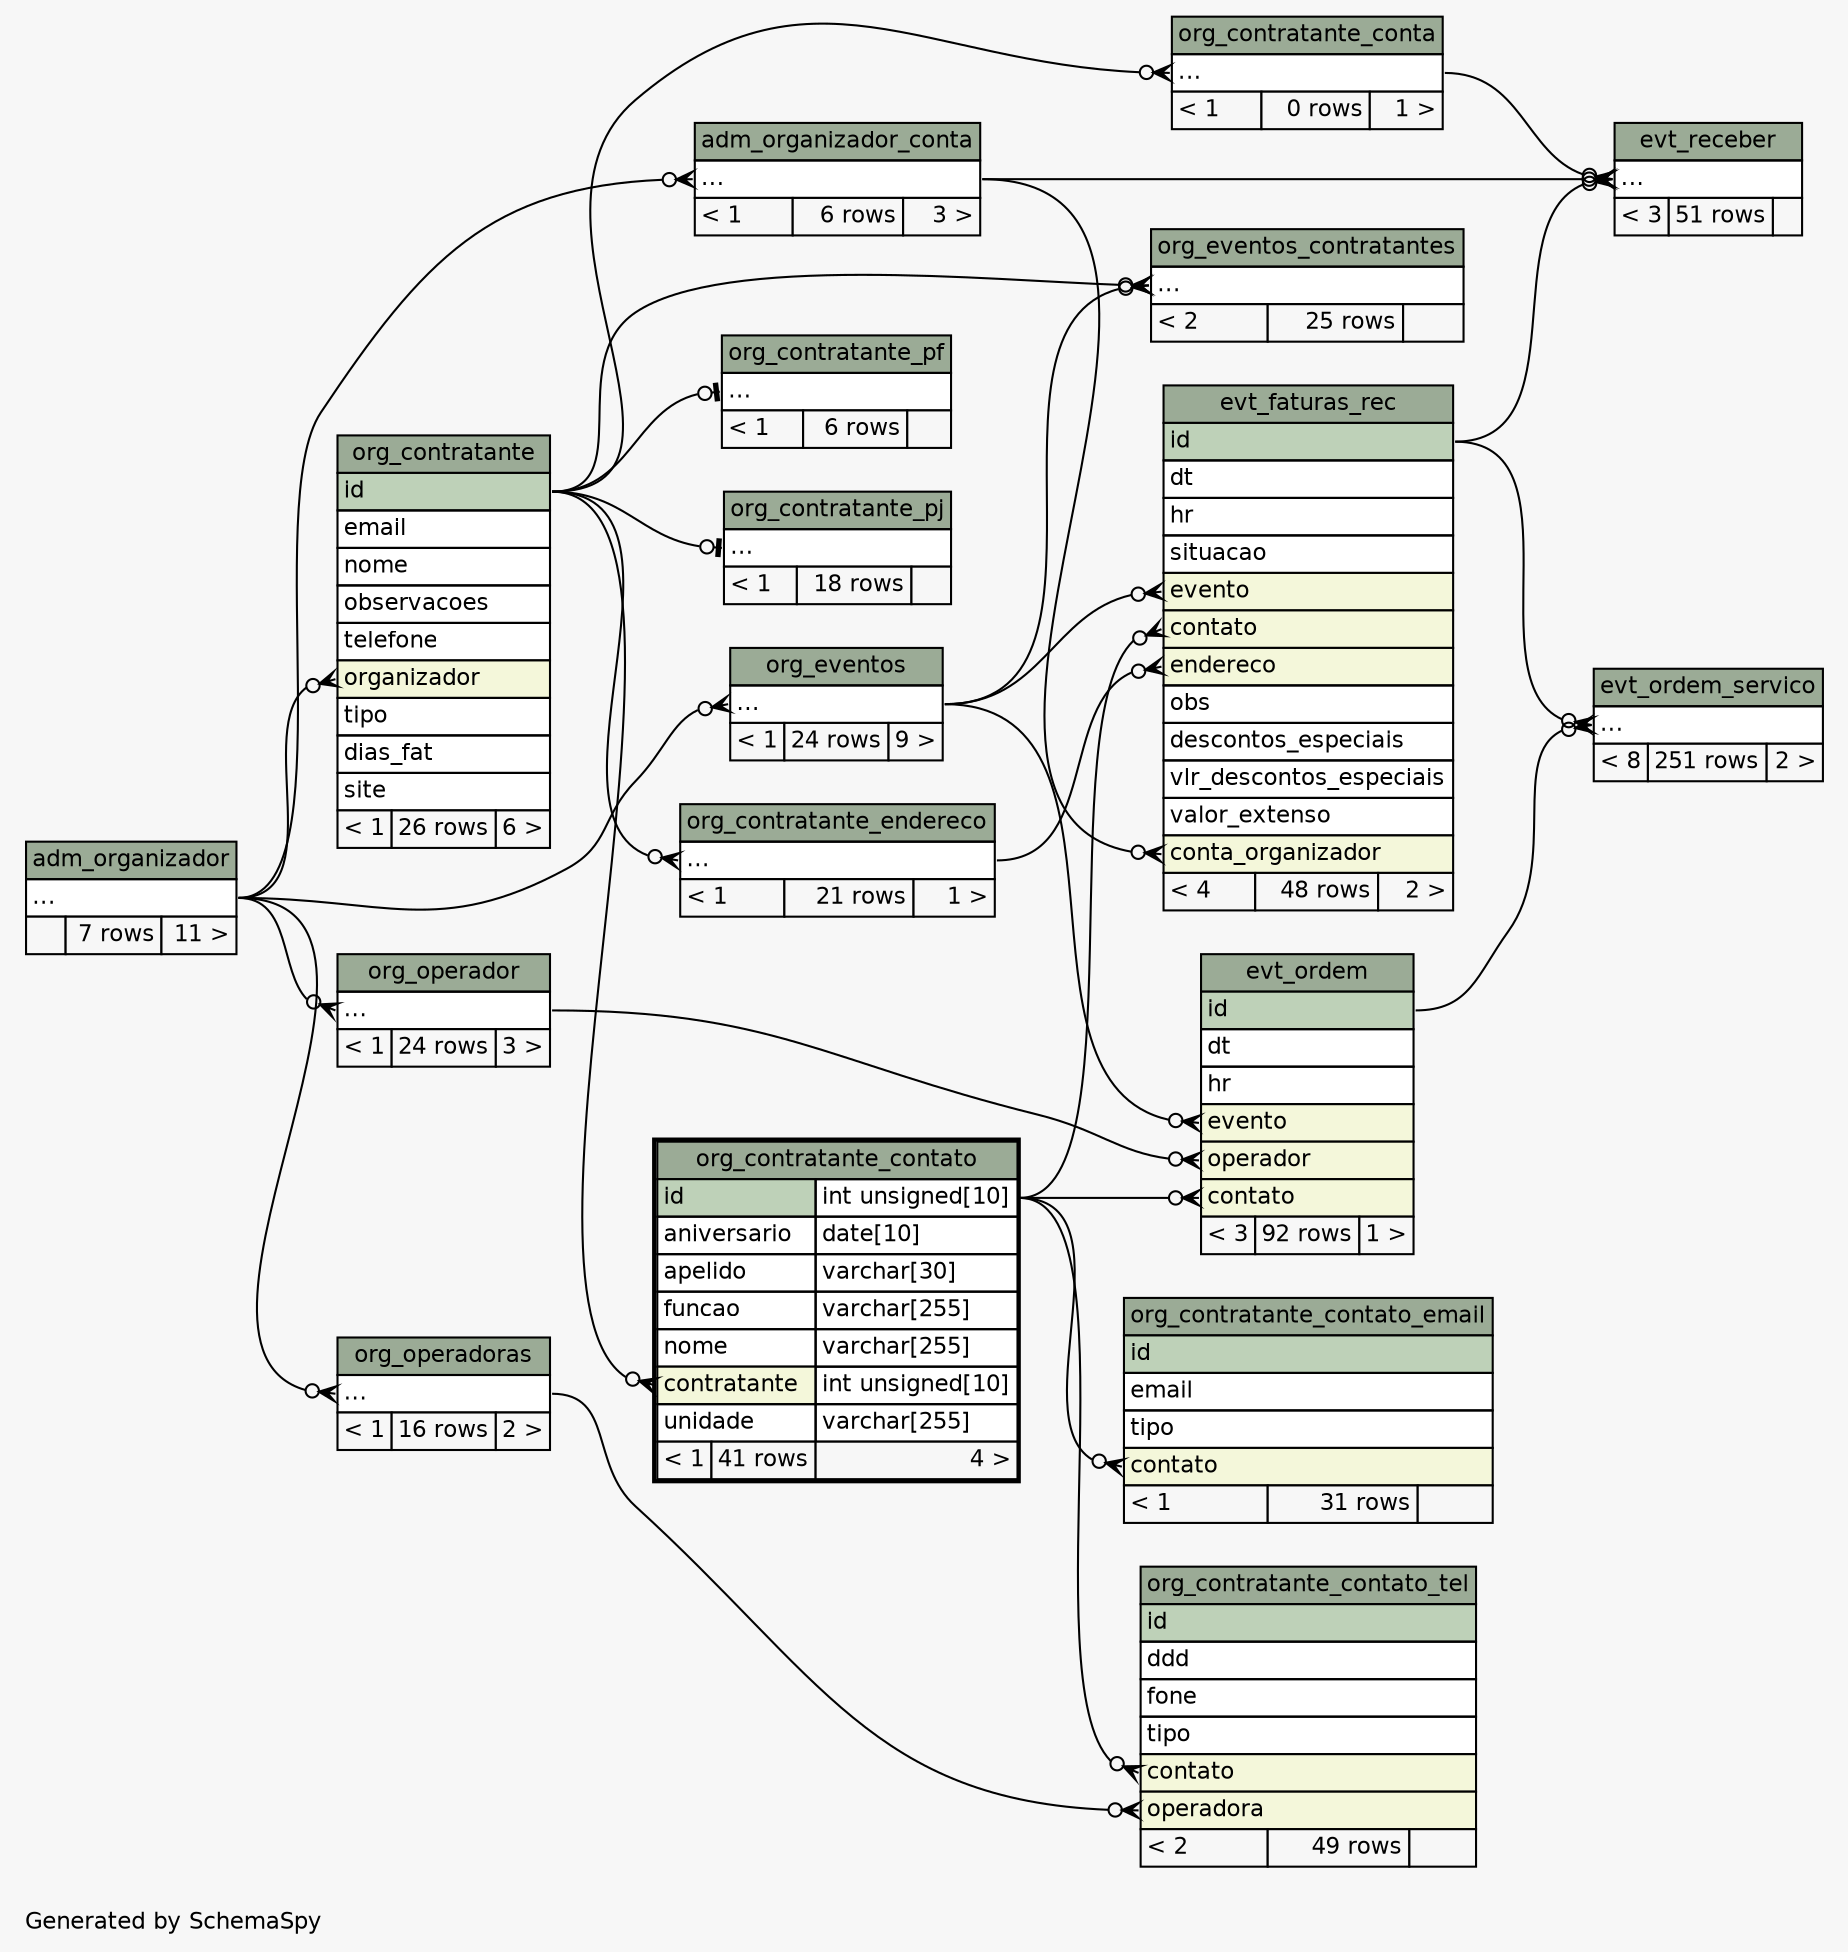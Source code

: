 // dot 2.38.0 on Windows 10 10.0
// SchemaSpy rev 590
digraph "twoDegreesRelationshipsDiagram" {
  graph [
    rankdir="RL"
    bgcolor="#f7f7f7"
    label="\nGenerated by SchemaSpy"
    labeljust="l"
    nodesep="0.18"
    ranksep="0.46"
    fontname="Helvetica"
    fontsize="11"
  ];
  node [
    fontname="Helvetica"
    fontsize="11"
    shape="plaintext"
  ];
  edge [
    arrowsize="0.8"
  ];
  "adm_organizador_conta":"elipses":w -> "adm_organizador":"elipses":e [arrowhead=none dir=back arrowtail=crowodot];
  "evt_faturas_rec":"conta_organizador":w -> "adm_organizador_conta":"elipses":e [arrowhead=none dir=back arrowtail=crowodot];
  "evt_faturas_rec":"contato":w -> "org_contratante_contato":"id.type":e [arrowhead=none dir=back arrowtail=crowodot];
  "evt_faturas_rec":"endereco":w -> "org_contratante_endereco":"elipses":e [arrowhead=none dir=back arrowtail=crowodot];
  "evt_faturas_rec":"evento":w -> "org_eventos":"elipses":e [arrowhead=none dir=back arrowtail=crowodot];
  "evt_ordem":"contato":w -> "org_contratante_contato":"id.type":e [arrowhead=none dir=back arrowtail=crowodot];
  "evt_ordem":"evento":w -> "org_eventos":"elipses":e [arrowhead=none dir=back arrowtail=crowodot];
  "evt_ordem":"operador":w -> "org_operador":"elipses":e [arrowhead=none dir=back arrowtail=crowodot];
  "evt_ordem_servico":"elipses":w -> "evt_faturas_rec":"id":e [arrowhead=none dir=back arrowtail=crowodot];
  "evt_ordem_servico":"elipses":w -> "evt_ordem":"id":e [arrowhead=none dir=back arrowtail=crowodot];
  "evt_receber":"elipses":w -> "org_contratante_conta":"elipses":e [arrowhead=none dir=back arrowtail=crowodot];
  "evt_receber":"elipses":w -> "adm_organizador_conta":"elipses":e [arrowhead=none dir=back arrowtail=crowodot];
  "evt_receber":"elipses":w -> "evt_faturas_rec":"id":e [arrowhead=none dir=back arrowtail=crowodot];
  "org_contratante":"organizador":w -> "adm_organizador":"elipses":e [arrowhead=none dir=back arrowtail=crowodot];
  "org_contratante_conta":"elipses":w -> "org_contratante":"id":e [arrowhead=none dir=back arrowtail=crowodot];
  "org_contratante_contato":"contratante":w -> "org_contratante":"id":e [arrowhead=none dir=back arrowtail=crowodot];
  "org_contratante_contato_email":"contato":w -> "org_contratante_contato":"id.type":e [arrowhead=none dir=back arrowtail=crowodot];
  "org_contratante_contato_tel":"contato":w -> "org_contratante_contato":"id.type":e [arrowhead=none dir=back arrowtail=crowodot];
  "org_contratante_contato_tel":"operadora":w -> "org_operadoras":"elipses":e [arrowhead=none dir=back arrowtail=crowodot];
  "org_contratante_endereco":"elipses":w -> "org_contratante":"id":e [arrowhead=none dir=back arrowtail=crowodot];
  "org_contratante_pf":"elipses":w -> "org_contratante":"id":e [arrowhead=none dir=back arrowtail=teeodot];
  "org_contratante_pj":"elipses":w -> "org_contratante":"id":e [arrowhead=none dir=back arrowtail=teeodot];
  "org_eventos":"elipses":w -> "adm_organizador":"elipses":e [arrowhead=none dir=back arrowtail=crowodot];
  "org_eventos_contratantes":"elipses":w -> "org_contratante":"id":e [arrowhead=none dir=back arrowtail=crowodot];
  "org_eventos_contratantes":"elipses":w -> "org_eventos":"elipses":e [arrowhead=none dir=back arrowtail=crowodot];
  "org_operador":"elipses":w -> "adm_organizador":"elipses":e [arrowhead=none dir=back arrowtail=crowodot];
  "org_operadoras":"elipses":w -> "adm_organizador":"elipses":e [arrowhead=none dir=back arrowtail=crowodot];
  "adm_organizador" [
    label=<
    <TABLE BORDER="0" CELLBORDER="1" CELLSPACING="0" BGCOLOR="#ffffff">
      <TR><TD COLSPAN="3" BGCOLOR="#9bab96" ALIGN="CENTER">adm_organizador</TD></TR>
      <TR><TD PORT="elipses" COLSPAN="3" ALIGN="LEFT">...</TD></TR>
      <TR><TD ALIGN="LEFT" BGCOLOR="#f7f7f7">  </TD><TD ALIGN="RIGHT" BGCOLOR="#f7f7f7">7 rows</TD><TD ALIGN="RIGHT" BGCOLOR="#f7f7f7">11 &gt;</TD></TR>
    </TABLE>>
    URL="adm_organizador.html"
    tooltip="adm_organizador"
  ];
  "adm_organizador_conta" [
    label=<
    <TABLE BORDER="0" CELLBORDER="1" CELLSPACING="0" BGCOLOR="#ffffff">
      <TR><TD COLSPAN="3" BGCOLOR="#9bab96" ALIGN="CENTER">adm_organizador_conta</TD></TR>
      <TR><TD PORT="elipses" COLSPAN="3" ALIGN="LEFT">...</TD></TR>
      <TR><TD ALIGN="LEFT" BGCOLOR="#f7f7f7">&lt; 1</TD><TD ALIGN="RIGHT" BGCOLOR="#f7f7f7">6 rows</TD><TD ALIGN="RIGHT" BGCOLOR="#f7f7f7">3 &gt;</TD></TR>
    </TABLE>>
    URL="adm_organizador_conta.html"
    tooltip="adm_organizador_conta"
  ];
  "evt_faturas_rec" [
    label=<
    <TABLE BORDER="0" CELLBORDER="1" CELLSPACING="0" BGCOLOR="#ffffff">
      <TR><TD COLSPAN="3" BGCOLOR="#9bab96" ALIGN="CENTER">evt_faturas_rec</TD></TR>
      <TR><TD PORT="id" COLSPAN="3" BGCOLOR="#bed1b8" ALIGN="LEFT">id</TD></TR>
      <TR><TD PORT="dt" COLSPAN="3" ALIGN="LEFT">dt</TD></TR>
      <TR><TD PORT="hr" COLSPAN="3" ALIGN="LEFT">hr</TD></TR>
      <TR><TD PORT="situacao" COLSPAN="3" ALIGN="LEFT">situacao</TD></TR>
      <TR><TD PORT="evento" COLSPAN="3" BGCOLOR="#f4f7da" ALIGN="LEFT">evento</TD></TR>
      <TR><TD PORT="contato" COLSPAN="3" BGCOLOR="#f4f7da" ALIGN="LEFT">contato</TD></TR>
      <TR><TD PORT="endereco" COLSPAN="3" BGCOLOR="#f4f7da" ALIGN="LEFT">endereco</TD></TR>
      <TR><TD PORT="obs" COLSPAN="3" ALIGN="LEFT">obs</TD></TR>
      <TR><TD PORT="descontos_especiais" COLSPAN="3" ALIGN="LEFT">descontos_especiais</TD></TR>
      <TR><TD PORT="vlr_descontos_especiais" COLSPAN="3" ALIGN="LEFT">vlr_descontos_especiais</TD></TR>
      <TR><TD PORT="valor_extenso" COLSPAN="3" ALIGN="LEFT">valor_extenso</TD></TR>
      <TR><TD PORT="conta_organizador" COLSPAN="3" BGCOLOR="#f4f7da" ALIGN="LEFT">conta_organizador</TD></TR>
      <TR><TD ALIGN="LEFT" BGCOLOR="#f7f7f7">&lt; 4</TD><TD ALIGN="RIGHT" BGCOLOR="#f7f7f7">48 rows</TD><TD ALIGN="RIGHT" BGCOLOR="#f7f7f7">2 &gt;</TD></TR>
    </TABLE>>
    URL="evt_faturas_rec.html"
    tooltip="evt_faturas_rec"
  ];
  "evt_ordem" [
    label=<
    <TABLE BORDER="0" CELLBORDER="1" CELLSPACING="0" BGCOLOR="#ffffff">
      <TR><TD COLSPAN="3" BGCOLOR="#9bab96" ALIGN="CENTER">evt_ordem</TD></TR>
      <TR><TD PORT="id" COLSPAN="3" BGCOLOR="#bed1b8" ALIGN="LEFT">id</TD></TR>
      <TR><TD PORT="dt" COLSPAN="3" ALIGN="LEFT">dt</TD></TR>
      <TR><TD PORT="hr" COLSPAN="3" ALIGN="LEFT">hr</TD></TR>
      <TR><TD PORT="evento" COLSPAN="3" BGCOLOR="#f4f7da" ALIGN="LEFT">evento</TD></TR>
      <TR><TD PORT="operador" COLSPAN="3" BGCOLOR="#f4f7da" ALIGN="LEFT">operador</TD></TR>
      <TR><TD PORT="contato" COLSPAN="3" BGCOLOR="#f4f7da" ALIGN="LEFT">contato</TD></TR>
      <TR><TD ALIGN="LEFT" BGCOLOR="#f7f7f7">&lt; 3</TD><TD ALIGN="RIGHT" BGCOLOR="#f7f7f7">92 rows</TD><TD ALIGN="RIGHT" BGCOLOR="#f7f7f7">1 &gt;</TD></TR>
    </TABLE>>
    URL="evt_ordem.html"
    tooltip="evt_ordem"
  ];
  "evt_ordem_servico" [
    label=<
    <TABLE BORDER="0" CELLBORDER="1" CELLSPACING="0" BGCOLOR="#ffffff">
      <TR><TD COLSPAN="3" BGCOLOR="#9bab96" ALIGN="CENTER">evt_ordem_servico</TD></TR>
      <TR><TD PORT="elipses" COLSPAN="3" ALIGN="LEFT">...</TD></TR>
      <TR><TD ALIGN="LEFT" BGCOLOR="#f7f7f7">&lt; 8</TD><TD ALIGN="RIGHT" BGCOLOR="#f7f7f7">251 rows</TD><TD ALIGN="RIGHT" BGCOLOR="#f7f7f7">2 &gt;</TD></TR>
    </TABLE>>
    URL="evt_ordem_servico.html"
    tooltip="evt_ordem_servico"
  ];
  "evt_receber" [
    label=<
    <TABLE BORDER="0" CELLBORDER="1" CELLSPACING="0" BGCOLOR="#ffffff">
      <TR><TD COLSPAN="3" BGCOLOR="#9bab96" ALIGN="CENTER">evt_receber</TD></TR>
      <TR><TD PORT="elipses" COLSPAN="3" ALIGN="LEFT">...</TD></TR>
      <TR><TD ALIGN="LEFT" BGCOLOR="#f7f7f7">&lt; 3</TD><TD ALIGN="RIGHT" BGCOLOR="#f7f7f7">51 rows</TD><TD ALIGN="RIGHT" BGCOLOR="#f7f7f7">  </TD></TR>
    </TABLE>>
    URL="evt_receber.html"
    tooltip="evt_receber"
  ];
  "org_contratante" [
    label=<
    <TABLE BORDER="0" CELLBORDER="1" CELLSPACING="0" BGCOLOR="#ffffff">
      <TR><TD COLSPAN="3" BGCOLOR="#9bab96" ALIGN="CENTER">org_contratante</TD></TR>
      <TR><TD PORT="id" COLSPAN="3" BGCOLOR="#bed1b8" ALIGN="LEFT">id</TD></TR>
      <TR><TD PORT="email" COLSPAN="3" ALIGN="LEFT">email</TD></TR>
      <TR><TD PORT="nome" COLSPAN="3" ALIGN="LEFT">nome</TD></TR>
      <TR><TD PORT="observacoes" COLSPAN="3" ALIGN="LEFT">observacoes</TD></TR>
      <TR><TD PORT="telefone" COLSPAN="3" ALIGN="LEFT">telefone</TD></TR>
      <TR><TD PORT="organizador" COLSPAN="3" BGCOLOR="#f4f7da" ALIGN="LEFT">organizador</TD></TR>
      <TR><TD PORT="tipo" COLSPAN="3" ALIGN="LEFT">tipo</TD></TR>
      <TR><TD PORT="dias_fat" COLSPAN="3" ALIGN="LEFT">dias_fat</TD></TR>
      <TR><TD PORT="site" COLSPAN="3" ALIGN="LEFT">site</TD></TR>
      <TR><TD ALIGN="LEFT" BGCOLOR="#f7f7f7">&lt; 1</TD><TD ALIGN="RIGHT" BGCOLOR="#f7f7f7">26 rows</TD><TD ALIGN="RIGHT" BGCOLOR="#f7f7f7">6 &gt;</TD></TR>
    </TABLE>>
    URL="org_contratante.html"
    tooltip="org_contratante"
  ];
  "org_contratante_conta" [
    label=<
    <TABLE BORDER="0" CELLBORDER="1" CELLSPACING="0" BGCOLOR="#ffffff">
      <TR><TD COLSPAN="3" BGCOLOR="#9bab96" ALIGN="CENTER">org_contratante_conta</TD></TR>
      <TR><TD PORT="elipses" COLSPAN="3" ALIGN="LEFT">...</TD></TR>
      <TR><TD ALIGN="LEFT" BGCOLOR="#f7f7f7">&lt; 1</TD><TD ALIGN="RIGHT" BGCOLOR="#f7f7f7">0 rows</TD><TD ALIGN="RIGHT" BGCOLOR="#f7f7f7">1 &gt;</TD></TR>
    </TABLE>>
    URL="org_contratante_conta.html"
    tooltip="org_contratante_conta"
  ];
  "org_contratante_contato" [
    label=<
    <TABLE BORDER="2" CELLBORDER="1" CELLSPACING="0" BGCOLOR="#ffffff">
      <TR><TD COLSPAN="3" BGCOLOR="#9bab96" ALIGN="CENTER">org_contratante_contato</TD></TR>
      <TR><TD PORT="id" COLSPAN="2" BGCOLOR="#bed1b8" ALIGN="LEFT">id</TD><TD PORT="id.type" ALIGN="LEFT">int unsigned[10]</TD></TR>
      <TR><TD PORT="aniversario" COLSPAN="2" ALIGN="LEFT">aniversario</TD><TD PORT="aniversario.type" ALIGN="LEFT">date[10]</TD></TR>
      <TR><TD PORT="apelido" COLSPAN="2" ALIGN="LEFT">apelido</TD><TD PORT="apelido.type" ALIGN="LEFT">varchar[30]</TD></TR>
      <TR><TD PORT="funcao" COLSPAN="2" ALIGN="LEFT">funcao</TD><TD PORT="funcao.type" ALIGN="LEFT">varchar[255]</TD></TR>
      <TR><TD PORT="nome" COLSPAN="2" ALIGN="LEFT">nome</TD><TD PORT="nome.type" ALIGN="LEFT">varchar[255]</TD></TR>
      <TR><TD PORT="contratante" COLSPAN="2" BGCOLOR="#f4f7da" ALIGN="LEFT">contratante</TD><TD PORT="contratante.type" ALIGN="LEFT">int unsigned[10]</TD></TR>
      <TR><TD PORT="unidade" COLSPAN="2" ALIGN="LEFT">unidade</TD><TD PORT="unidade.type" ALIGN="LEFT">varchar[255]</TD></TR>
      <TR><TD ALIGN="LEFT" BGCOLOR="#f7f7f7">&lt; 1</TD><TD ALIGN="RIGHT" BGCOLOR="#f7f7f7">41 rows</TD><TD ALIGN="RIGHT" BGCOLOR="#f7f7f7">4 &gt;</TD></TR>
    </TABLE>>
    URL="org_contratante_contato.html"
    tooltip="org_contratante_contato"
  ];
  "org_contratante_contato_email" [
    label=<
    <TABLE BORDER="0" CELLBORDER="1" CELLSPACING="0" BGCOLOR="#ffffff">
      <TR><TD COLSPAN="3" BGCOLOR="#9bab96" ALIGN="CENTER">org_contratante_contato_email</TD></TR>
      <TR><TD PORT="id" COLSPAN="3" BGCOLOR="#bed1b8" ALIGN="LEFT">id</TD></TR>
      <TR><TD PORT="email" COLSPAN="3" ALIGN="LEFT">email</TD></TR>
      <TR><TD PORT="tipo" COLSPAN="3" ALIGN="LEFT">tipo</TD></TR>
      <TR><TD PORT="contato" COLSPAN="3" BGCOLOR="#f4f7da" ALIGN="LEFT">contato</TD></TR>
      <TR><TD ALIGN="LEFT" BGCOLOR="#f7f7f7">&lt; 1</TD><TD ALIGN="RIGHT" BGCOLOR="#f7f7f7">31 rows</TD><TD ALIGN="RIGHT" BGCOLOR="#f7f7f7">  </TD></TR>
    </TABLE>>
    URL="org_contratante_contato_email.html"
    tooltip="org_contratante_contato_email"
  ];
  "org_contratante_contato_tel" [
    label=<
    <TABLE BORDER="0" CELLBORDER="1" CELLSPACING="0" BGCOLOR="#ffffff">
      <TR><TD COLSPAN="3" BGCOLOR="#9bab96" ALIGN="CENTER">org_contratante_contato_tel</TD></TR>
      <TR><TD PORT="id" COLSPAN="3" BGCOLOR="#bed1b8" ALIGN="LEFT">id</TD></TR>
      <TR><TD PORT="ddd" COLSPAN="3" ALIGN="LEFT">ddd</TD></TR>
      <TR><TD PORT="fone" COLSPAN="3" ALIGN="LEFT">fone</TD></TR>
      <TR><TD PORT="tipo" COLSPAN="3" ALIGN="LEFT">tipo</TD></TR>
      <TR><TD PORT="contato" COLSPAN="3" BGCOLOR="#f4f7da" ALIGN="LEFT">contato</TD></TR>
      <TR><TD PORT="operadora" COLSPAN="3" BGCOLOR="#f4f7da" ALIGN="LEFT">operadora</TD></TR>
      <TR><TD ALIGN="LEFT" BGCOLOR="#f7f7f7">&lt; 2</TD><TD ALIGN="RIGHT" BGCOLOR="#f7f7f7">49 rows</TD><TD ALIGN="RIGHT" BGCOLOR="#f7f7f7">  </TD></TR>
    </TABLE>>
    URL="org_contratante_contato_tel.html"
    tooltip="org_contratante_contato_tel"
  ];
  "org_contratante_endereco" [
    label=<
    <TABLE BORDER="0" CELLBORDER="1" CELLSPACING="0" BGCOLOR="#ffffff">
      <TR><TD COLSPAN="3" BGCOLOR="#9bab96" ALIGN="CENTER">org_contratante_endereco</TD></TR>
      <TR><TD PORT="elipses" COLSPAN="3" ALIGN="LEFT">...</TD></TR>
      <TR><TD ALIGN="LEFT" BGCOLOR="#f7f7f7">&lt; 1</TD><TD ALIGN="RIGHT" BGCOLOR="#f7f7f7">21 rows</TD><TD ALIGN="RIGHT" BGCOLOR="#f7f7f7">1 &gt;</TD></TR>
    </TABLE>>
    URL="org_contratante_endereco.html"
    tooltip="org_contratante_endereco"
  ];
  "org_contratante_pf" [
    label=<
    <TABLE BORDER="0" CELLBORDER="1" CELLSPACING="0" BGCOLOR="#ffffff">
      <TR><TD COLSPAN="3" BGCOLOR="#9bab96" ALIGN="CENTER">org_contratante_pf</TD></TR>
      <TR><TD PORT="elipses" COLSPAN="3" ALIGN="LEFT">...</TD></TR>
      <TR><TD ALIGN="LEFT" BGCOLOR="#f7f7f7">&lt; 1</TD><TD ALIGN="RIGHT" BGCOLOR="#f7f7f7">6 rows</TD><TD ALIGN="RIGHT" BGCOLOR="#f7f7f7">  </TD></TR>
    </TABLE>>
    URL="org_contratante_pf.html"
    tooltip="org_contratante_pf"
  ];
  "org_contratante_pj" [
    label=<
    <TABLE BORDER="0" CELLBORDER="1" CELLSPACING="0" BGCOLOR="#ffffff">
      <TR><TD COLSPAN="3" BGCOLOR="#9bab96" ALIGN="CENTER">org_contratante_pj</TD></TR>
      <TR><TD PORT="elipses" COLSPAN="3" ALIGN="LEFT">...</TD></TR>
      <TR><TD ALIGN="LEFT" BGCOLOR="#f7f7f7">&lt; 1</TD><TD ALIGN="RIGHT" BGCOLOR="#f7f7f7">18 rows</TD><TD ALIGN="RIGHT" BGCOLOR="#f7f7f7">  </TD></TR>
    </TABLE>>
    URL="org_contratante_pj.html"
    tooltip="org_contratante_pj"
  ];
  "org_eventos" [
    label=<
    <TABLE BORDER="0" CELLBORDER="1" CELLSPACING="0" BGCOLOR="#ffffff">
      <TR><TD COLSPAN="3" BGCOLOR="#9bab96" ALIGN="CENTER">org_eventos</TD></TR>
      <TR><TD PORT="elipses" COLSPAN="3" ALIGN="LEFT">...</TD></TR>
      <TR><TD ALIGN="LEFT" BGCOLOR="#f7f7f7">&lt; 1</TD><TD ALIGN="RIGHT" BGCOLOR="#f7f7f7">24 rows</TD><TD ALIGN="RIGHT" BGCOLOR="#f7f7f7">9 &gt;</TD></TR>
    </TABLE>>
    URL="org_eventos.html"
    tooltip="org_eventos"
  ];
  "org_eventos_contratantes" [
    label=<
    <TABLE BORDER="0" CELLBORDER="1" CELLSPACING="0" BGCOLOR="#ffffff">
      <TR><TD COLSPAN="3" BGCOLOR="#9bab96" ALIGN="CENTER">org_eventos_contratantes</TD></TR>
      <TR><TD PORT="elipses" COLSPAN="3" ALIGN="LEFT">...</TD></TR>
      <TR><TD ALIGN="LEFT" BGCOLOR="#f7f7f7">&lt; 2</TD><TD ALIGN="RIGHT" BGCOLOR="#f7f7f7">25 rows</TD><TD ALIGN="RIGHT" BGCOLOR="#f7f7f7">  </TD></TR>
    </TABLE>>
    URL="org_eventos_contratantes.html"
    tooltip="org_eventos_contratantes"
  ];
  "org_operador" [
    label=<
    <TABLE BORDER="0" CELLBORDER="1" CELLSPACING="0" BGCOLOR="#ffffff">
      <TR><TD COLSPAN="3" BGCOLOR="#9bab96" ALIGN="CENTER">org_operador</TD></TR>
      <TR><TD PORT="elipses" COLSPAN="3" ALIGN="LEFT">...</TD></TR>
      <TR><TD ALIGN="LEFT" BGCOLOR="#f7f7f7">&lt; 1</TD><TD ALIGN="RIGHT" BGCOLOR="#f7f7f7">24 rows</TD><TD ALIGN="RIGHT" BGCOLOR="#f7f7f7">3 &gt;</TD></TR>
    </TABLE>>
    URL="org_operador.html"
    tooltip="org_operador"
  ];
  "org_operadoras" [
    label=<
    <TABLE BORDER="0" CELLBORDER="1" CELLSPACING="0" BGCOLOR="#ffffff">
      <TR><TD COLSPAN="3" BGCOLOR="#9bab96" ALIGN="CENTER">org_operadoras</TD></TR>
      <TR><TD PORT="elipses" COLSPAN="3" ALIGN="LEFT">...</TD></TR>
      <TR><TD ALIGN="LEFT" BGCOLOR="#f7f7f7">&lt; 1</TD><TD ALIGN="RIGHT" BGCOLOR="#f7f7f7">16 rows</TD><TD ALIGN="RIGHT" BGCOLOR="#f7f7f7">2 &gt;</TD></TR>
    </TABLE>>
    URL="org_operadoras.html"
    tooltip="org_operadoras"
  ];
}
